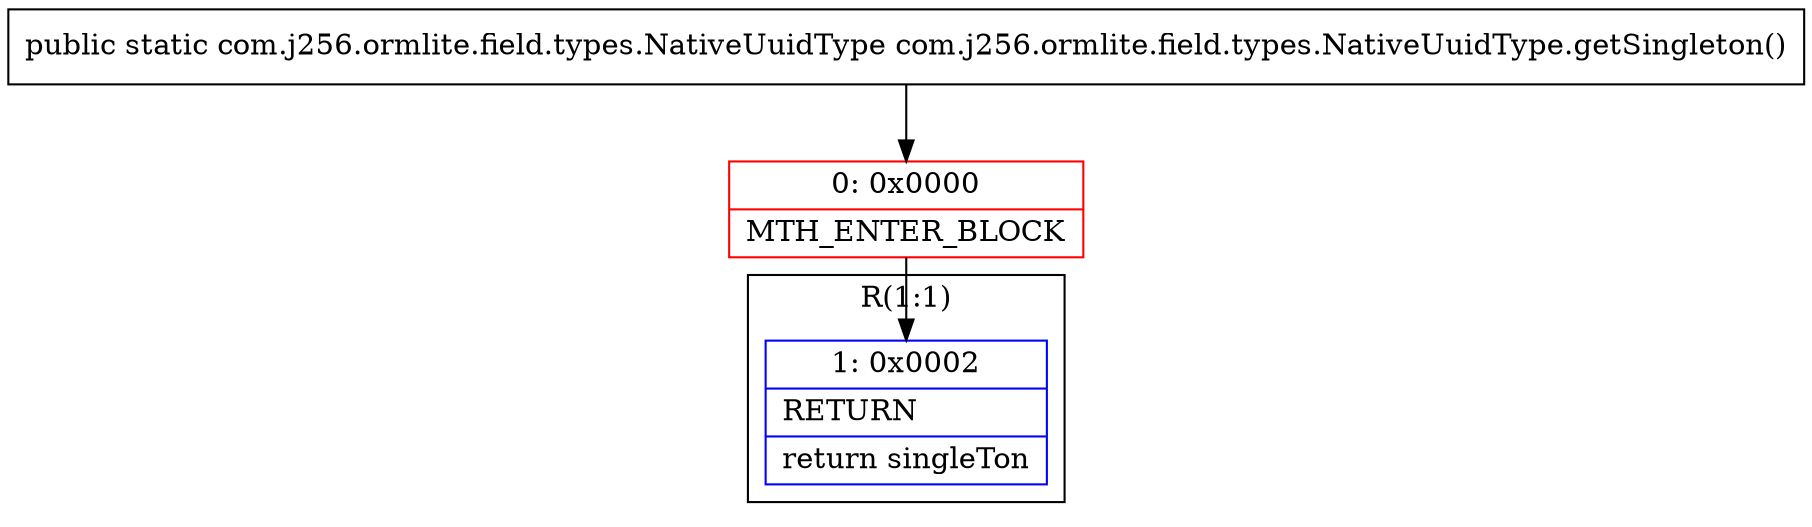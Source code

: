 digraph "CFG forcom.j256.ormlite.field.types.NativeUuidType.getSingleton()Lcom\/j256\/ormlite\/field\/types\/NativeUuidType;" {
subgraph cluster_Region_766420359 {
label = "R(1:1)";
node [shape=record,color=blue];
Node_1 [shape=record,label="{1\:\ 0x0002|RETURN\l|return singleTon\l}"];
}
Node_0 [shape=record,color=red,label="{0\:\ 0x0000|MTH_ENTER_BLOCK\l}"];
MethodNode[shape=record,label="{public static com.j256.ormlite.field.types.NativeUuidType com.j256.ormlite.field.types.NativeUuidType.getSingleton() }"];
MethodNode -> Node_0;
Node_0 -> Node_1;
}

